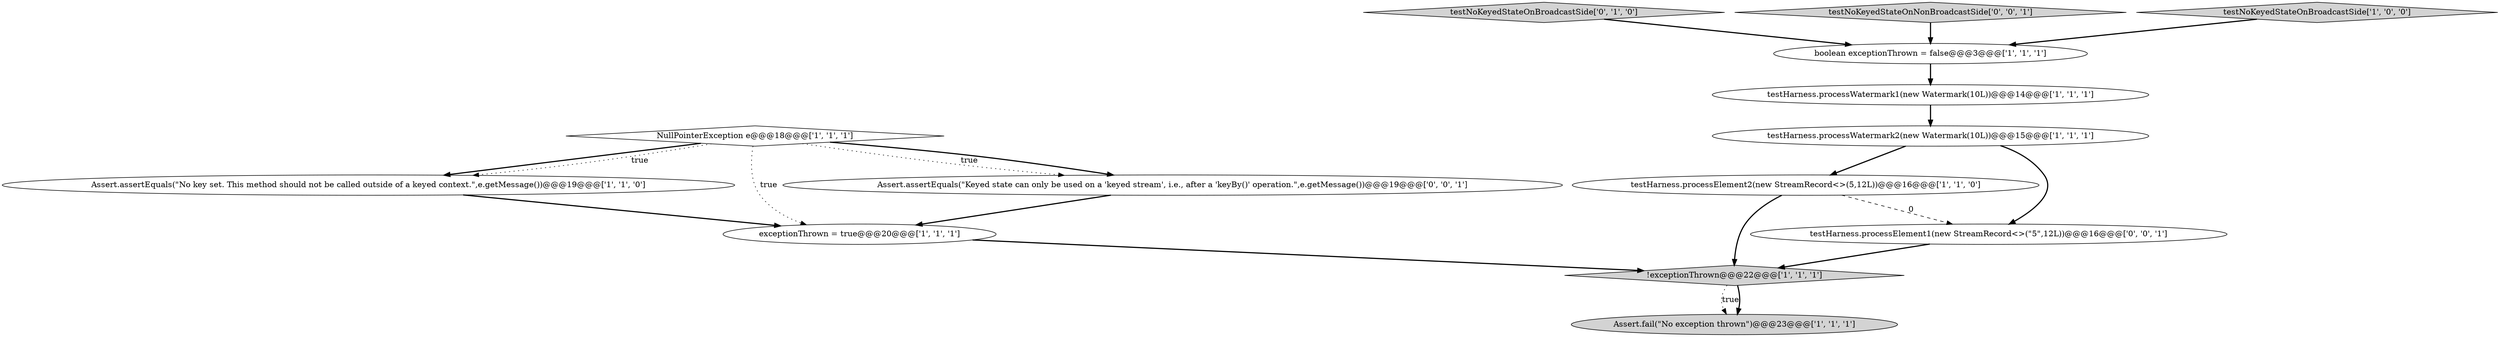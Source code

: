 digraph {
2 [style = filled, label = "boolean exceptionThrown = false@@@3@@@['1', '1', '1']", fillcolor = white, shape = ellipse image = "AAA0AAABBB1BBB"];
5 [style = filled, label = "!exceptionThrown@@@22@@@['1', '1', '1']", fillcolor = lightgray, shape = diamond image = "AAA0AAABBB1BBB"];
7 [style = filled, label = "Assert.assertEquals(\"No key set. This method should not be called outside of a keyed context.\",e.getMessage())@@@19@@@['1', '1', '0']", fillcolor = white, shape = ellipse image = "AAA0AAABBB1BBB"];
0 [style = filled, label = "testHarness.processElement2(new StreamRecord<>(5,12L))@@@16@@@['1', '1', '0']", fillcolor = white, shape = ellipse image = "AAA0AAABBB1BBB"];
1 [style = filled, label = "exceptionThrown = true@@@20@@@['1', '1', '1']", fillcolor = white, shape = ellipse image = "AAA0AAABBB1BBB"];
6 [style = filled, label = "NullPointerException e@@@18@@@['1', '1', '1']", fillcolor = white, shape = diamond image = "AAA0AAABBB1BBB"];
13 [style = filled, label = "Assert.assertEquals(\"Keyed state can only be used on a 'keyed stream', i.e., after a 'keyBy()' operation.\",e.getMessage())@@@19@@@['0', '0', '1']", fillcolor = white, shape = ellipse image = "AAA0AAABBB3BBB"];
9 [style = filled, label = "testHarness.processWatermark2(new Watermark(10L))@@@15@@@['1', '1', '1']", fillcolor = white, shape = ellipse image = "AAA0AAABBB1BBB"];
10 [style = filled, label = "testNoKeyedStateOnBroadcastSide['0', '1', '0']", fillcolor = lightgray, shape = diamond image = "AAA0AAABBB2BBB"];
3 [style = filled, label = "testHarness.processWatermark1(new Watermark(10L))@@@14@@@['1', '1', '1']", fillcolor = white, shape = ellipse image = "AAA0AAABBB1BBB"];
11 [style = filled, label = "testNoKeyedStateOnNonBroadcastSide['0', '0', '1']", fillcolor = lightgray, shape = diamond image = "AAA0AAABBB3BBB"];
4 [style = filled, label = "Assert.fail(\"No exception thrown\")@@@23@@@['1', '1', '1']", fillcolor = lightgray, shape = ellipse image = "AAA0AAABBB1BBB"];
12 [style = filled, label = "testHarness.processElement1(new StreamRecord<>(\"5\",12L))@@@16@@@['0', '0', '1']", fillcolor = white, shape = ellipse image = "AAA0AAABBB3BBB"];
8 [style = filled, label = "testNoKeyedStateOnBroadcastSide['1', '0', '0']", fillcolor = lightgray, shape = diamond image = "AAA0AAABBB1BBB"];
13->1 [style = bold, label=""];
6->13 [style = dotted, label="true"];
12->5 [style = bold, label=""];
8->2 [style = bold, label=""];
7->1 [style = bold, label=""];
6->1 [style = dotted, label="true"];
5->4 [style = dotted, label="true"];
6->7 [style = bold, label=""];
0->5 [style = bold, label=""];
6->13 [style = bold, label=""];
9->0 [style = bold, label=""];
10->2 [style = bold, label=""];
3->9 [style = bold, label=""];
6->7 [style = dotted, label="true"];
11->2 [style = bold, label=""];
5->4 [style = bold, label=""];
9->12 [style = bold, label=""];
2->3 [style = bold, label=""];
1->5 [style = bold, label=""];
0->12 [style = dashed, label="0"];
}
